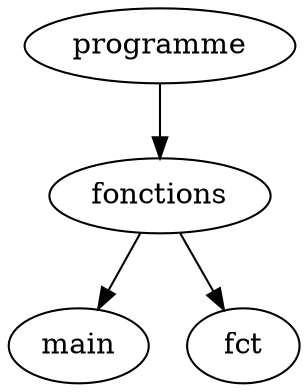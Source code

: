 digraph mon_programme {

node1 [label="programme" shape=ellipse ];
node2 [label="fonctions" shape=ellipse ];
node3 [label="main" shape=ellipse ];
node4 [label="fct" shape=ellipse ];
node2->node3;
node2->node4;
node1->node2;
}